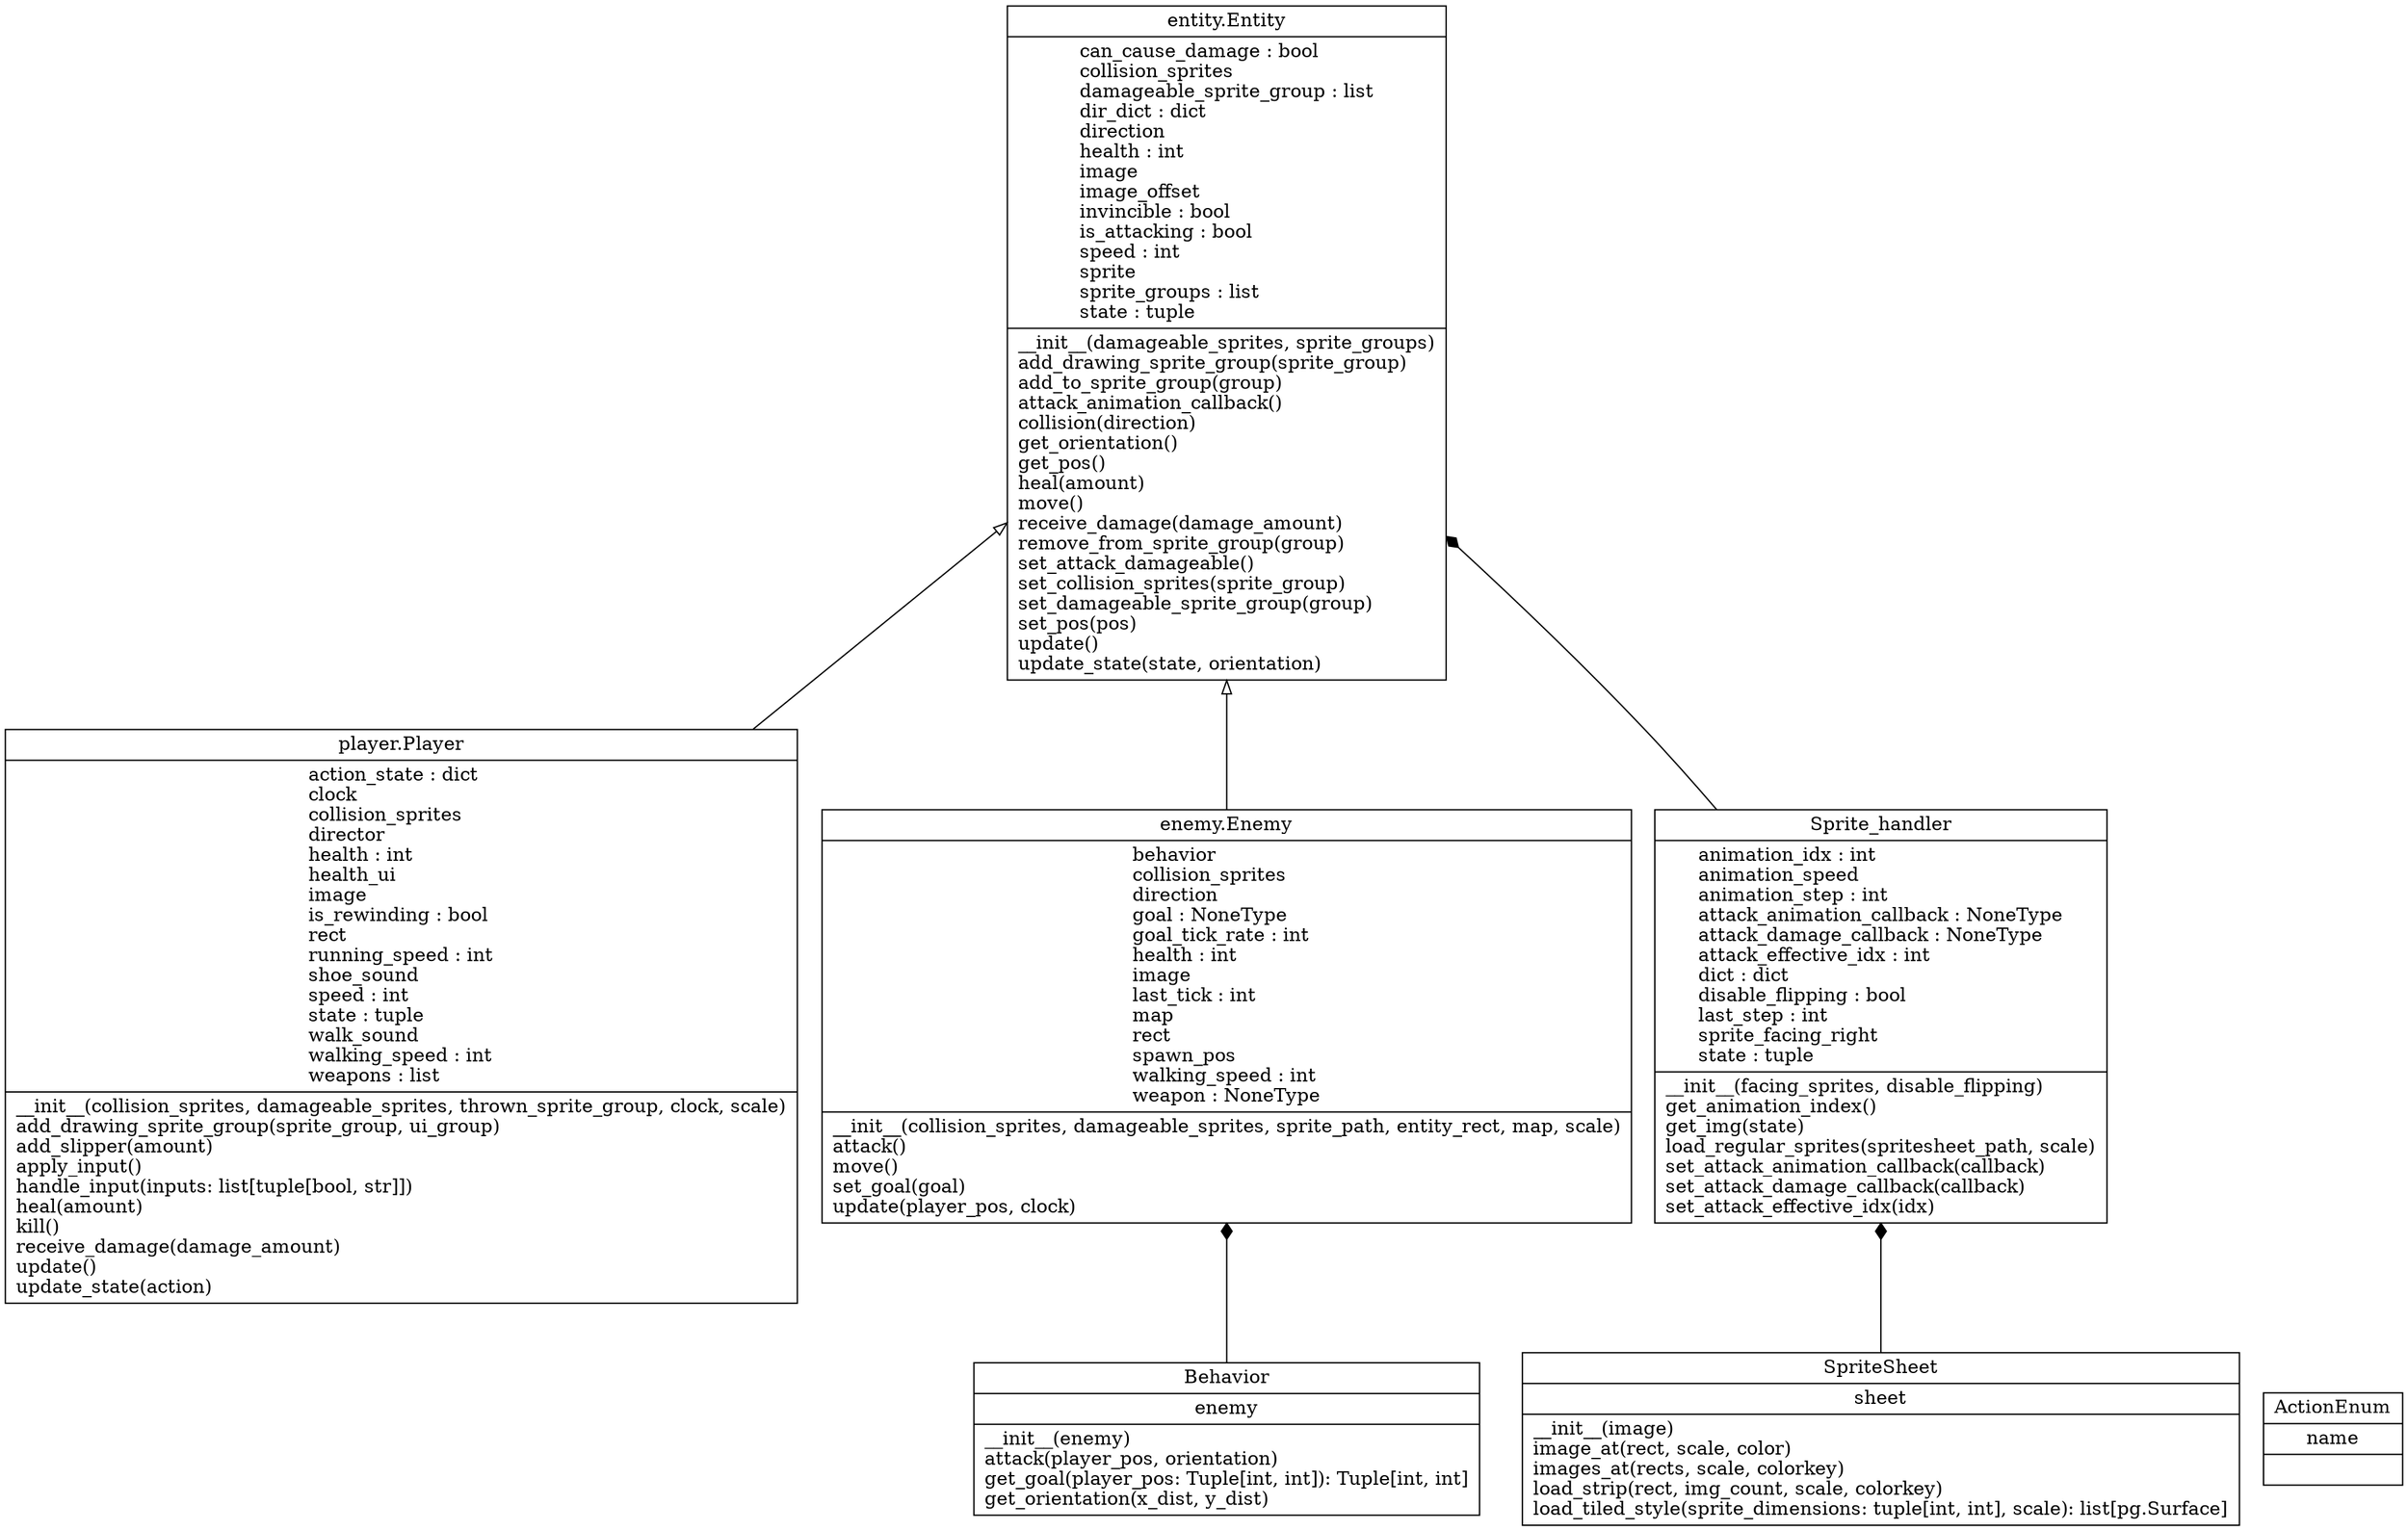 digraph "Entity" {
rankdir=BT
charset="utf-8"
"player.Player" [color="black", fontcolor="black", label=<{player.Player|action_state : dict<br ALIGN="LEFT"/>clock<br ALIGN="LEFT"/>collision_sprites<br ALIGN="LEFT"/>director<br ALIGN="LEFT"/>health : int<br ALIGN="LEFT"/>health_ui<br ALIGN="LEFT"/>image<br ALIGN="LEFT"/>is_rewinding : bool<br ALIGN="LEFT"/>rect<br ALIGN="LEFT"/>running_speed : int<br ALIGN="LEFT"/>shoe_sound<br ALIGN="LEFT"/>speed : int<br ALIGN="LEFT"/>state : tuple<br ALIGN="LEFT"/>walk_sound<br ALIGN="LEFT"/>walking_speed : int<br ALIGN="LEFT"/>weapons : list<br ALIGN="LEFT"/>|__init__(collision_sprites, damageable_sprites, thrown_sprite_group, clock, scale)<br ALIGN="LEFT"/>add_drawing_sprite_group(sprite_group, ui_group)<br ALIGN="LEFT"/>add_slipper(amount)<br ALIGN="LEFT"/>apply_input()<br ALIGN="LEFT"/>handle_input(inputs: list[tuple[bool, str]])<br ALIGN="LEFT"/>heal(amount)<br ALIGN="LEFT"/>kill()<br ALIGN="LEFT"/>receive_damage(damage_amount)<br ALIGN="LEFT"/>update()<br ALIGN="LEFT"/>update_state(action)<br ALIGN="LEFT"/>}>, shape="record", style="solid"];
"entity.Entity" [color="black", fontcolor="black", label=<{entity.Entity|can_cause_damage : bool<br ALIGN="LEFT"/>collision_sprites<br ALIGN="LEFT"/>damageable_sprite_group : list<br ALIGN="LEFT"/>dir_dict : dict<br ALIGN="LEFT"/>direction<br ALIGN="LEFT"/>health : int<br ALIGN="LEFT"/>image<br ALIGN="LEFT"/>image_offset<br ALIGN="LEFT"/>invincible : bool<br ALIGN="LEFT"/>is_attacking : bool<br ALIGN="LEFT"/>speed : int<br ALIGN="LEFT"/>sprite<br ALIGN="LEFT"/>sprite_groups : list<br ALIGN="LEFT"/>state : tuple<br ALIGN="LEFT"/>|__init__(damageable_sprites, sprite_groups)<br ALIGN="LEFT"/>add_drawing_sprite_group(sprite_group)<br ALIGN="LEFT"/>add_to_sprite_group(group)<br ALIGN="LEFT"/>attack_animation_callback()<br ALIGN="LEFT"/>collision(direction)<br ALIGN="LEFT"/>get_orientation()<br ALIGN="LEFT"/>get_pos()<br ALIGN="LEFT"/>heal(amount)<br ALIGN="LEFT"/>move()<br ALIGN="LEFT"/>receive_damage(damage_amount)<br ALIGN="LEFT"/>remove_from_sprite_group(group)<br ALIGN="LEFT"/>set_attack_damageable()<br ALIGN="LEFT"/>set_collision_sprites(sprite_group)<br ALIGN="LEFT"/>set_damageable_sprite_group(group)<br ALIGN="LEFT"/>set_pos(pos)<br ALIGN="LEFT"/>update()<br ALIGN="LEFT"/>update_state(state, orientation)<br ALIGN="LEFT"/>}>, shape="record", style="solid"];
"enemy.Enemy" [color="black", fontcolor="black", label=<{enemy.Enemy|behavior<br ALIGN="LEFT"/>collision_sprites<br ALIGN="LEFT"/>direction<br ALIGN="LEFT"/>goal : NoneType<br ALIGN="LEFT"/>goal_tick_rate : int<br ALIGN="LEFT"/>health : int<br ALIGN="LEFT"/>image<br ALIGN="LEFT"/>last_tick : int<br ALIGN="LEFT"/>map<br ALIGN="LEFT"/>rect<br ALIGN="LEFT"/>spawn_pos<br ALIGN="LEFT"/>walking_speed : int<br ALIGN="LEFT"/>weapon : NoneType<br ALIGN="LEFT"/>|__init__(collision_sprites, damageable_sprites, sprite_path, entity_rect, map, scale)<br ALIGN="LEFT"/>attack()<br ALIGN="LEFT"/>move()<br ALIGN="LEFT"/>set_goal(goal)<br ALIGN="LEFT"/>update(player_pos, clock)<br ALIGN="LEFT"/>}>, shape="record", style="solid"];
"behavior.Behavior" [color="black", fontcolor="black", label=<{Behavior|enemy<br ALIGN="LEFT"/>|__init__(enemy)<br ALIGN="LEFT"/>attack(player_pos, orientation)<br ALIGN="LEFT"/>get_goal(player_pos: Tuple[int, int]): Tuple[int, int]<br ALIGN="LEFT"/>get_orientation(x_dist, y_dist)<br ALIGN="LEFT"/>}>, shape="record", style="solid"];
"sprites.ActionEnum" [color="black", fontcolor="black", label=<{ActionEnum|name<br ALIGN="LEFT"/>|}>, shape="record", style="solid"];
"sprites.SpriteSheet" [color="black", fontcolor="black", label=<{SpriteSheet|sheet<br ALIGN="LEFT"/>|__init__(image)<br ALIGN="LEFT"/>image_at(rect, scale, color)<br ALIGN="LEFT"/>images_at(rects, scale, colorkey)<br ALIGN="LEFT"/>load_strip(rect, img_count, scale, colorkey)<br ALIGN="LEFT"/>load_tiled_style(sprite_dimensions: tuple[int, int], scale): list[pg.Surface]<br ALIGN="LEFT"/>}>, shape="record", style="solid"];
"sprites.Sprite_handler" [color="black", fontcolor="black", label=<{Sprite_handler|animation_idx : int<br ALIGN="LEFT"/>animation_speed<br ALIGN="LEFT"/>animation_step : int<br ALIGN="LEFT"/>attack_animation_callback : NoneType<br ALIGN="LEFT"/>attack_damage_callback : NoneType<br ALIGN="LEFT"/>attack_effective_idx : int<br ALIGN="LEFT"/>dict : dict<br ALIGN="LEFT"/>disable_flipping : bool<br ALIGN="LEFT"/>last_step : int<br ALIGN="LEFT"/>sprite_facing_right<br ALIGN="LEFT"/>state : tuple<br ALIGN="LEFT"/>|__init__(facing_sprites, disable_flipping)<br ALIGN="LEFT"/>get_animation_index()<br ALIGN="LEFT"/>get_img(state)<br ALIGN="LEFT"/>load_regular_sprites(spritesheet_path, scale)<br ALIGN="LEFT"/>set_attack_animation_callback(callback)<br ALIGN="LEFT"/>set_attack_damage_callback(callback)<br ALIGN="LEFT"/>set_attack_effective_idx(idx)<br ALIGN="LEFT"/>}>, shape="record", style="solid"];
"sprites.Sprite_handler" -> "entity.Entity" [arrowhead="diamond"];
"enemy.Enemy" -> "entity.Entity" [arrowhead="empty"];
"player.Player" -> "entity.Entity" [arrowhead="empty"];
"behavior.Behavior" -> "enemy.Enemy" [arrowhead="diamond"];
"sprites.SpriteSheet" -> "sprites.Sprite_handler" [arrowhead="diamond"];
}